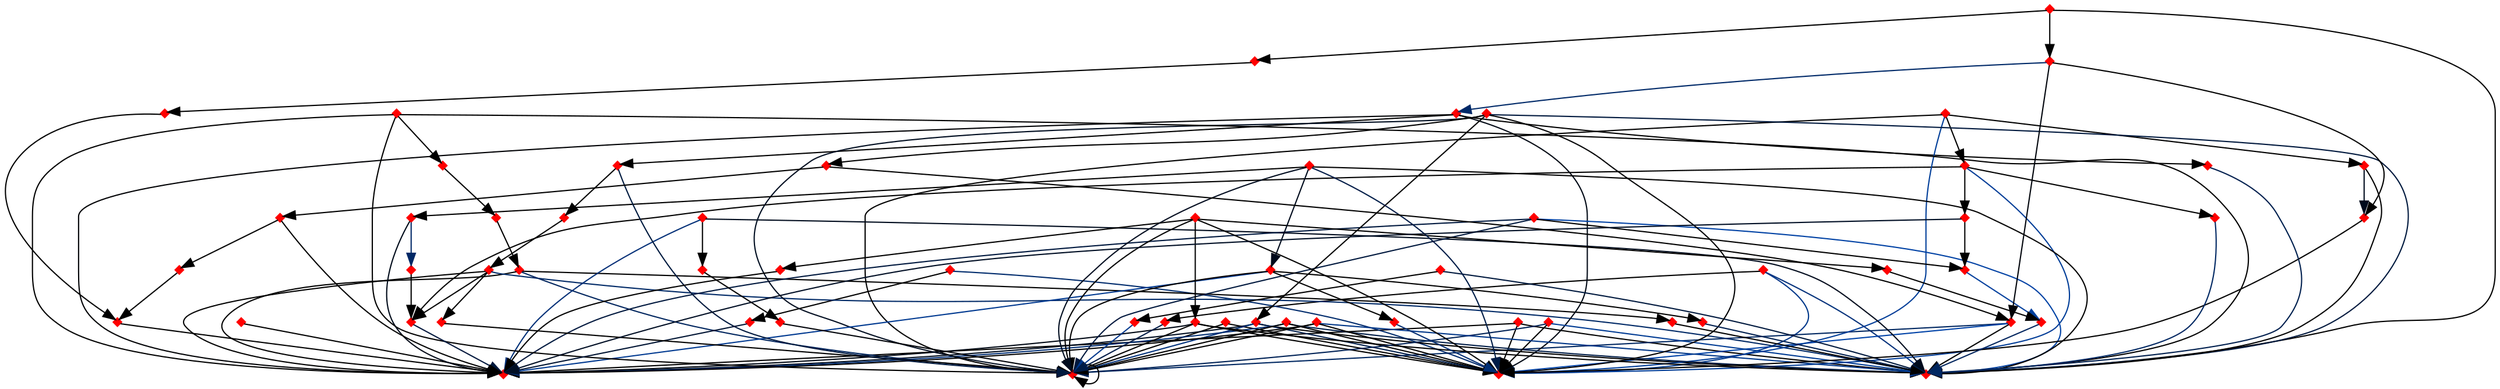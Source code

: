 digraph {
	0 [label="" color=red height=0.1 pos="0.0,0.0!" shape=diamond style=filled width=0.1]
	1 [label="" color=red height=0.1 pos="0.43478260869565216,0.0!" shape=diamond style=filled width=0.1]
	2 [label="" color=red height=0.1 pos="0.8695652173913043,0.0!" shape=diamond style=filled width=0.1]
	3 [label="" color=red height=0.1 pos="1.3043478260869565,0.0!" shape=diamond style=filled width=0.1]
	4 [label="" color=red height=0.1 pos="1.7391304347826086,0.0!" shape=diamond style=filled width=0.1]
	5 [label="" color=red height=0.1 pos="2.1739130434782608,0.0!" shape=diamond style=filled width=0.1]
	6 [label="" color=red height=0.1 pos="2.608695652173913,0.0!" shape=diamond style=filled width=0.1]
	7 [label="" color=red height=0.1 pos="3.0434782608695654,0.0!" shape=diamond style=filled width=0.1]
	8 [label="" color=red height=0.1 pos="3.4782608695652173,0.0!" shape=diamond style=filled width=0.1]
	9 [label="" color=red height=0.1 pos="3.9130434782608696,0.0!" shape=diamond style=filled width=0.1]
	10 [label="" color=red height=0.1 pos="4.3478260869565215,0.0!" shape=diamond style=filled width=0.1]
	11 [label="" color=red height=0.1 pos="4.782608695652174,0.0!" shape=diamond style=filled width=0.1]
	12 [label="" color=red height=0.1 pos="5.217391304347826,0.0!" shape=diamond style=filled width=0.1]
	13 [label="" color=red height=0.1 pos="5.6521739130434785,0.0!" shape=diamond style=filled width=0.1]
	14 [label="" color=red height=0.1 pos="6.086956521739131,0.0!" shape=diamond style=filled width=0.1]
	15 [label="" color=red height=0.1 pos="6.521739130434782,0.0!" shape=diamond style=filled width=0.1]
	16 [label="" color=red height=0.1 pos="6.956521739130435,0.0!" shape=diamond style=filled width=0.1]
	17 [label="" color=red height=0.1 pos="7.391304347826087,0.0!" shape=diamond style=filled width=0.1]
	18 [label="" color=red height=0.1 pos="7.826086956521739,0.0!" shape=diamond style=filled width=0.1]
	19 [label="" color=red height=0.1 pos="8.26086956521739,0.0!" shape=diamond style=filled width=0.1]
	20 [label="" color=red height=0.1 pos="8.695652173913043,0.0!" shape=diamond style=filled width=0.1]
	21 [label="" color=red height=0.1 pos="9.130434782608695,0.0!" shape=diamond style=filled width=0.1]
	22 [label="" color=red height=0.1 pos="9.565217391304348,0.0!" shape=diamond style=filled width=0.1]
	23 [label="" color=red height=0.1 pos="10.0,0.0!" shape=diamond style=filled width=0.1]
	24 [label="" color=red height=0.1 pos="0.0,10.0!" shape=diamond style=filled width=0.1]
	25 [label="" color=red height=0.1 pos="3.3333333333333335,10.0!" shape=diamond style=filled width=0.1]
	26 [label="" color=red height=0.1 pos="6.666666666666667,10.0!" shape=diamond style=filled width=0.1]
	27 [label="" color=red height=0.1 pos="10.0,10.0!" shape=diamond style=filled width=0.1]
	28 [label="" color=red height=0.1 pos="1.0869565217391304,5.0!" shape=diamond style=filled width=0.1]
	29 [label="" color=red height=0.1 pos="8.91304347826087,5.0!" shape=diamond style=filled width=0.1]
	30 [label="" color=red height=0.1 pos="4.492753623188406,5.0!" shape=diamond style=filled width=0.1]
	31 [label="" color=red height=0.1 pos="3.4782608695652173,5.0!" shape=diamond style=filled width=0.1]
	32 [label="" color=red height=0.1 pos="0.5434782608695652,7.5!" shape=diamond style=filled width=0.1]
	33 [label="" color=red height=0.1 pos="4.782608695652174,5.0!" shape=diamond style=filled width=0.1]
	34 [label="" color=red height=0.1 pos="5.217391304347826,5.0!" shape=diamond style=filled width=0.1]
	35 [label="" color=red height=0.1 pos="7.608695652173913,7.5!" shape=diamond style=filled width=0.1]
	36 [label="" color=red height=0.1 pos="0.21739130434782608,5.0!" shape=diamond style=filled width=0.1]
	37 [label="" color=red height=0.1 pos="0.8695652173913043,5.0!" shape=diamond style=filled width=0.1]
	38 [label="" color=red height=0.1 pos="5.72463768115942,5.0!" shape=diamond style=filled width=0.1]
	39 [label="" color=red height=0.1 pos="5.2898550724637685,5.0!" shape=diamond style=filled width=0.1]
	40 [label="" color=red height=0.1 pos="4.710144927536232,5.0!" shape=diamond style=filled width=0.1]
	41 [label="" color=red height=0.1 pos="6.521739130434783,0.0!" shape=diamond style=filled width=0.1]
	42 [label="" color=red height=0.1 pos="4.130434782608695,5.0!" shape=diamond style=filled width=0.1]
	43 [label="" color=red height=0.1 pos="4.782608695652174,0.0!" shape=diamond style=filled width=0.1]
	44 [label="" color=red height=0.1 pos="2.101449275362319,5.0!" shape=diamond style=filled width=0.1]
	45 [label="" color=red height=0.1 pos="0.10869565217391304,7.5!" shape=diamond style=filled width=0.1]
	46 [label="" color=red height=0.1 pos="5.072463768115942,2.5!" shape=diamond style=filled width=0.1]
	47 [label="" color=red height=0.1 pos="3.4057971014492754,5.0!" shape=diamond style=filled width=0.1]
	48 [label="" color=red height=0.1 pos="3.6231884057971016,5.0!" shape=diamond style=filled width=0.1]
	49 [label="" color=red height=0.1 pos="7.681159420289855,5.0!" shape=diamond style=filled width=0.1]
	50 [label="" color=red height=0.1 pos="2.1739130434782608,5.0!" shape=diamond style=filled width=0.1]
	51 [label="" color=red height=0.1 pos="7.898550724637682,5.0!" shape=diamond style=filled width=0.1]
	52 [label="" color=red height=0.1 pos="0.32608695652173914,2.5!" shape=diamond style=filled width=0.1]
	53 [label="" color=red height=0.1 pos="6.195652173913043,2.5!" shape=diamond style=filled width=0.1]
	54 [label="" color=red height=0.1 pos="4.565217391304348,5.0!" shape=diamond style=filled width=0.1]
	55 [label="" color=red height=0.1 pos="5.507246376811594,5.0!" shape=diamond style=filled width=0.1]
	56 [label="" color=red height=0.1 pos="3.550724637681159,2.5!" shape=diamond style=filled width=0.1]
	57 [label="" color=red height=0.1 pos="4.855072463768116,5.0!" shape=diamond style=filled width=0.1]
	58 [label="" color=red height=0.1 pos="8.514492753623188,2.5!" shape=diamond style=filled width=0.1]
	59 [label="" color=red height=0.1 pos="9.347826086956522,5.0!" shape=diamond style=filled width=0.1]
	60 [label="" color=red height=0.1 pos="2.119565217391304,6.25!" shape=diamond style=filled width=0.1]
	0 -> 24 [color="0.6 1 -0.6212292025792395"]
	0 -> 26 [color="0.6 1 -0.4597203871696888"]
	0 -> 27 [color="0.6 1 -0.14210599656466108"]
	1 -> 26 [color="0.6 1 -0.05409971867976626"]
	2 -> 26 [color="0.6 1 0.4774985411304142"]
	2 -> 27 [color="0.6 1 0.5385066364597884"]
	3 -> 25 [color="0.6 1 -0.29492934135757204"]
	3 -> 27 [color="0.6 1 -0.12298545195696835"]
	4 -> 27 [color="0.6 1 0.4253910385300295"]
	5 -> 25 [color="0.6 1 0.382523711796748"]
	5 -> 26 [color="0.6 1 -0.4228760661441095"]
	5 -> 27 [color="0.6 1 0.6533525799685552"]
	6 -> 24 [color="0.6 1 0.1283306518924229"]
	6 -> 25 [color="0.6 1 0.48146985195823894"]
	6 -> 26 [color="0.6 1 -0.6190561412646729"]
	6 -> 27 [color="0.6 1 0.28955200184642244"]
	7 -> 24 [color="0.6 1 -0.32242390485136685"]
	7 -> 25 [color="0.6 1 0.3702916381452823"]
	8 -> 24 [color="0.6 1 -0.6391034639683517"]
	8 -> 26 [color="0.6 1 0.40115590257279904"]
	9 -> 24 [color="0.6 1 0.01937848447954445"]
	9 -> 27 [color="0.6 1 0.07908076799735501"]
	10 -> 27 [color="0.6 1 0.5933093561874342"]
	11 -> 25 [color="0.6 1 -0.10738752196847863"]
	11 -> 27 [color="0.6 1 0.597093081085121"]
	12 -> 24 [color="0.6 1 0.44765675627472296"]
	12 -> 25 [color="0.6 1 -0.13283708721198698"]
	12 -> 26 [color="0.6 1 0.27489251215959376"]
	12 -> 27 [color="0.6 1 -0.3932826414523225"]
	13 -> 24 [color="0.6 1 0.46775648374187284"]
	13 -> 26 [color="0.6 1 0.11453384966162276"]
	14 -> 26 [color="0.6 1 0.24430126563143517"]
	15 -> 24 [color="0.6 1 0.07854501048231333"]
	15 -> 25 [color="0.6 1 -0.19949736349865535"]
	15 -> 26 [color="0.6 1 -0.5100539619019685"]
	15 -> 27 [color="0.6 1 -0.4208055037662497"]
	16 -> 25 [color="0.6 1 0.337025539546862"]
	16 -> 26 [color="0.6 1 0.5768803934486412"]
	16 -> 27 [color="0.6 1 -0.48622224125891983"]
	17 -> 24 [color="0.6 1 -0.3235006418356516"]
	17 -> 25 [color="0.6 1 -0.6120199819751312"]
	17 -> 26 [color="0.6 1 0.5328772873046345"]
	17 -> 27 [color="0.6 1 -0.3195875687387968"]
	18 -> 24 [color="0.6 1 0.24347184555539533"]
	18 -> 25 [color="0.6 1 0.2406272214218624"]
	18 -> 26 [color="0.6 1 0.6422731805146991"]
	19 -> 25 [color="0.6 1 0.1284716530741168"]
	19 -> 26 [color="0.6 1 0.23940857624364043"]
	19 -> 27 [color="0.6 1 0.014396949221224068"]
	20 -> 24 [color="0.6 1 0.5629568421054351"]
	20 -> 25 [color="0.6 1 -0.18357142397306156"]
	21 -> 25 [color="0.6 1 -0.19722716173062027"]
	21 -> 27 [color="0.6 1 -0.43580914392361364"]
	22 -> 25 [color="0.6 1 0.12155315115283545"]
	22 -> 26 [color="0.6 1 -0.5920390986219956"]
	22 -> 27 [color="0.6 1 0.2793883318372692"]
	23 -> 24 [color="0.6 1 -0.36552897968108794"]
	23 -> 25 [color="0.6 1 -0.42856971911939573"]
	23 -> 26 [color="0.6 1 -0.30207624010952205"]
	21 -> 15 [color="0.6 1 -0.28623480075255614"]
	18 -> 29 [color="0.6 1 -0.6666666666666666"]
	30 -> 25 [color="0.6 1 0.035950531065064815"]
	31 -> 24 [color="0.6 1 -0.4439751777555509"]
	28 -> 32 [color="0.6 1 -0.6666666666666666"]
	32 -> 24 [color="0.6 1 0.24153644385296488"]
	8 -> 32 [color="0.6 1 -0.40670850811853815"]
	22 -> 33 [color="0.6 1 -0.6666666666666666"]
	33 -> 24 [color="0.6 1 0.10017572551882055"]
	1 -> 34 [color="0.6 1 -0.6666666666666666"]
	34 -> 35 [color="0.6 1 -0.6666666666666666"]
	35 -> 27 [color="0.6 1 -0.23615051376678067"]
	4 -> 37 [color="0.6 1 -0.6666666666666666"]
	37 -> 24 [color="0.6 1 0.20221754679681783"]
	11 -> 38 [color="0.6 1 -0.6666666666666666"]
	38 -> 26 [color="0.6 1 -0.3433913572485621"]
	22 -> 20 [color="0.6 1 0.1058685174563266"]
	9 -> 39 [color="0.6 1 -0.6666666666666666"]
	39 -> 26 [color="0.6 1 0.30790918460878897"]
	14 -> 40 [color="0.6 1 -0.6666666666666666"]
	40 -> 25 [color="0.6 1 0.5531090976592662"]
	19 -> 6 [color="0.6 1 -0.012601736871146704"]
	23 -> 41 [color="0.6 1 -0.6666666666666666"]
	34 -> 5 [color="0.6 1 0.045488230671508166"]
	10 -> 32 [color="0.6 1 -0.31890708038457083"]
	42 -> 24 [color="0.6 1 -0.4489056059306827"]
	34 -> 9 [color="0.6 1 0.4099460033654778"]
	11 -> 10 [color="0.6 1 -0.6010618427811133"]
	41 -> 43 [color="0.6 1 -0.6666666666666666"]
	43 -> 7 [color="0.6 1 -0.5441955251776145"]
	2 -> 44 [color="0.6 1 -0.6666666666666666"]
	44 -> 25 [color="0.6 1 0.27947990898216934"]
	25 -> 25 [color="0.6 1 -0.43986045804348867"]
	36 -> 45 [color="0.6 1 -0.6666666666666666"]
	45 -> 24 [color="0.6 1 -0.3262643781517453"]
	38 -> 35 [color="0.6 1 0.11388872554395002"]
	13 -> 46 [color="0.6 1 -0.6666666666666666"]
	46 -> 30 [color="0.6 1 -0.6666666666666666"]
	8 -> 47 [color="0.6 1 -0.6666666666666666"]
	47 -> 25 [color="0.6 1 -0.20847727389662976"]
	9 -> 48 [color="0.6 1 -0.6666666666666666"]
	48 -> 25 [color="0.6 1 0.24466836704798553"]
	20 -> 49 [color="0.6 1 -0.6666666666666666"]
	49 -> 26 [color="0.6 1 0.3086015083753413"]
	10 -> 50 [color="0.6 1 -0.6666666666666666"]
	50 -> 24 [color="0.6 1 0.14165990106252316"]
	51 -> 26 [color="0.6 1 0.3680623714057682"]
	33 -> 28 [color="0.6 1 0.3997910637033111"]
	1 -> 52 [color="0.6 1 -0.6666666666666666"]
	52 -> 36 [color="0.6 1 -0.6666666666666666"]
	19 -> 53 [color="0.6 1 -0.6666666666666666"]
	53 -> 42 [color="0.6 1 -0.6666666666666666"]
	21 -> 54 [color="0.6 1 -0.6666666666666666"]
	54 -> 24 [color="0.6 1 -0.08292884747571261"]
	10 -> 55 [color="0.6 1 -0.6666666666666666"]
	55 -> 26 [color="0.6 1 0.38470859681129"]
	53 -> 5 [color="0.6 1 -0.012638178917579493"]
	48 -> 56 [color="0.6 1 -0.6666666666666666"]
	56 -> 8 [color="0.6 1 -0.275996622668128"]
	7 -> 57 [color="0.6 1 -0.6666666666666666"]
	57 -> 26 [color="0.6 1 -0.15011673683734253"]
	29 -> 51 [color="0.6 1 0.6164178575898048"]
	21 -> 58 [color="0.6 1 -0.6666666666666666"]
	58 -> 51 [color="0.6 1 -0.6666666666666666"]
	50 -> 29 [color="0.6 1 -0.08409190488411171"]
	20 -> 59 [color="0.6 1 -0.6666666666666666"]
	59 -> 27 [color="0.6 1 0.4477879263600763"]
	42 -> 60 [color="0.6 1 -0.6666666666666666"]
	60 -> 45 [color="0.6 1 -0.40551964085293396"]
}
